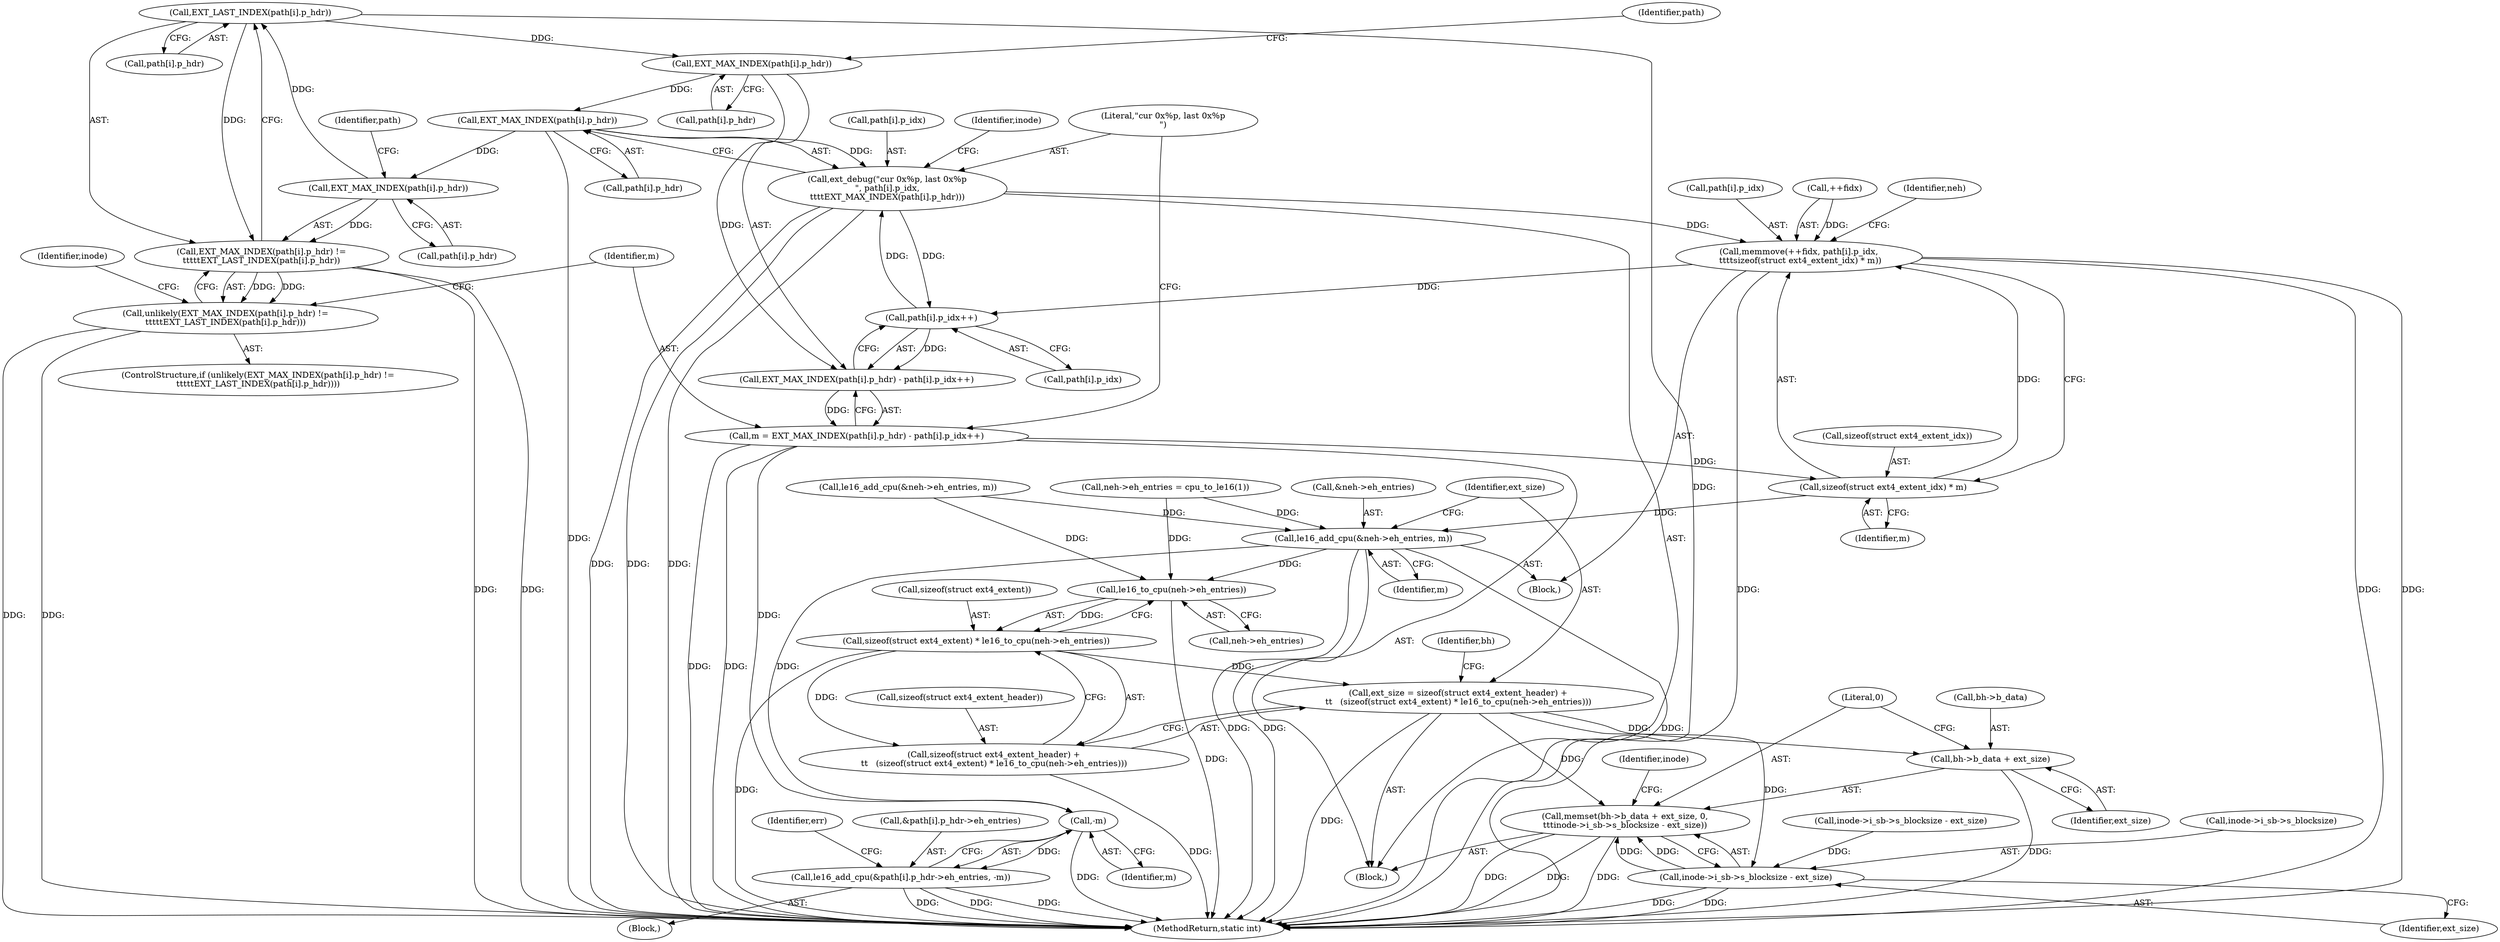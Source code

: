 digraph "0_linux_592acbf16821288ecdc4192c47e3774a4c48bb64_0@array" {
"1000649" [label="(Call,EXT_LAST_INDEX(path[i].p_hdr))"];
"1000643" [label="(Call,EXT_MAX_INDEX(path[i].p_hdr))"];
"1000694" [label="(Call,EXT_MAX_INDEX(path[i].p_hdr))"];
"1000675" [label="(Call,EXT_MAX_INDEX(path[i].p_hdr))"];
"1000649" [label="(Call,EXT_LAST_INDEX(path[i].p_hdr))"];
"1000642" [label="(Call,EXT_MAX_INDEX(path[i].p_hdr) !=\n\t\t\t\t\tEXT_LAST_INDEX(path[i].p_hdr))"];
"1000641" [label="(Call,unlikely(EXT_MAX_INDEX(path[i].p_hdr) !=\n\t\t\t\t\tEXT_LAST_INDEX(path[i].p_hdr)))"];
"1000674" [label="(Call,EXT_MAX_INDEX(path[i].p_hdr) - path[i].p_idx++)"];
"1000672" [label="(Call,m = EXT_MAX_INDEX(path[i].p_hdr) - path[i].p_idx++)"];
"1000716" [label="(Call,sizeof(struct ext4_extent_idx) * m)"];
"1000708" [label="(Call,memmove(++fidx, path[i].p_idx,\n \t\t\t\tsizeof(struct ext4_extent_idx) * m))"];
"1000681" [label="(Call,path[i].p_idx++)"];
"1000687" [label="(Call,ext_debug(\"cur 0x%p, last 0x%p\n\", path[i].p_idx,\n\t\t\t\tEXT_MAX_INDEX(path[i].p_hdr)))"];
"1000720" [label="(Call,le16_add_cpu(&neh->eh_entries, m))"];
"1000734" [label="(Call,le16_to_cpu(neh->eh_entries))"];
"1000731" [label="(Call,sizeof(struct ext4_extent) * le16_to_cpu(neh->eh_entries))"];
"1000726" [label="(Call,ext_size = sizeof(struct ext4_extent_header) +\n\t\t   (sizeof(struct ext4_extent) * le16_to_cpu(neh->eh_entries)))"];
"1000738" [label="(Call,memset(bh->b_data + ext_size, 0,\n\t\t\tinode->i_sb->s_blocksize - ext_size))"];
"1000739" [label="(Call,bh->b_data + ext_size)"];
"1000745" [label="(Call,inode->i_sb->s_blocksize - ext_size)"];
"1000728" [label="(Call,sizeof(struct ext4_extent_header) +\n\t\t   (sizeof(struct ext4_extent) * le16_to_cpu(neh->eh_entries)))"];
"1000796" [label="(Call,-m)"];
"1000787" [label="(Call,le16_add_cpu(&path[i].p_hdr->eh_entries, -m))"];
"1000688" [label="(Literal,\"cur 0x%p, last 0x%p\n\")"];
"1000716" [label="(Call,sizeof(struct ext4_extent_idx) * m)"];
"1000682" [label="(Call,path[i].p_idx)"];
"1000707" [label="(Block,)"];
"1000694" [label="(Call,EXT_MAX_INDEX(path[i].p_hdr))"];
"1000641" [label="(Call,unlikely(EXT_MAX_INDEX(path[i].p_hdr) !=\n\t\t\t\t\tEXT_LAST_INDEX(path[i].p_hdr)))"];
"1000649" [label="(Call,EXT_LAST_INDEX(path[i].p_hdr))"];
"1000720" [label="(Call,le16_add_cpu(&neh->eh_entries, m))"];
"1000673" [label="(Identifier,m)"];
"1000741" [label="(Identifier,bh)"];
"1000684" [label="(Identifier,path)"];
"1000553" [label="(Block,)"];
"1000740" [label="(Call,bh->b_data)"];
"1000644" [label="(Call,path[i].p_hdr)"];
"1000674" [label="(Call,EXT_MAX_INDEX(path[i].p_hdr) - path[i].p_idx++)"];
"1000745" [label="(Call,inode->i_sb->s_blocksize - ext_size)"];
"1000753" [label="(Identifier,inode)"];
"1000642" [label="(Call,EXT_MAX_INDEX(path[i].p_hdr) !=\n\t\t\t\t\tEXT_LAST_INDEX(path[i].p_hdr))"];
"1000640" [label="(ControlStructure,if (unlikely(EXT_MAX_INDEX(path[i].p_hdr) !=\n\t\t\t\t\tEXT_LAST_INDEX(path[i].p_hdr))))"];
"1000788" [label="(Call,&path[i].p_hdr->eh_entries)"];
"1000719" [label="(Identifier,m)"];
"1000594" [label="(Call,neh->eh_entries = cpu_to_le16(1))"];
"1000787" [label="(Call,le16_add_cpu(&path[i].p_hdr->eh_entries, -m))"];
"1000708" [label="(Call,memmove(++fidx, path[i].p_idx,\n \t\t\t\tsizeof(struct ext4_extent_idx) * m))"];
"1000650" [label="(Call,path[i].p_hdr)"];
"1000695" [label="(Call,path[i].p_hdr)"];
"1000734" [label="(Call,le16_to_cpu(neh->eh_entries))"];
"1000711" [label="(Call,path[i].p_idx)"];
"1000723" [label="(Identifier,neh)"];
"1000672" [label="(Call,m = EXT_MAX_INDEX(path[i].p_hdr) - path[i].p_idx++)"];
"1000689" [label="(Call,path[i].p_idx)"];
"1000799" [label="(Identifier,err)"];
"1000728" [label="(Call,sizeof(struct ext4_extent_header) +\n\t\t   (sizeof(struct ext4_extent) * le16_to_cpu(neh->eh_entries)))"];
"1000738" [label="(Call,memset(bh->b_data + ext_size, 0,\n\t\t\tinode->i_sb->s_blocksize - ext_size))"];
"1000727" [label="(Identifier,ext_size)"];
"1000717" [label="(Call,sizeof(struct ext4_extent_idx))"];
"1000687" [label="(Call,ext_debug(\"cur 0x%p, last 0x%p\n\", path[i].p_idx,\n\t\t\t\tEXT_MAX_INDEX(path[i].p_hdr)))"];
"1000709" [label="(Call,++fidx)"];
"1000657" [label="(Identifier,inode)"];
"1000643" [label="(Call,EXT_MAX_INDEX(path[i].p_hdr))"];
"1000731" [label="(Call,sizeof(struct ext4_extent) * le16_to_cpu(neh->eh_entries))"];
"1000739" [label="(Call,bh->b_data + ext_size)"];
"1000743" [label="(Identifier,ext_size)"];
"1000454" [label="(Call,inode->i_sb->s_blocksize - ext_size)"];
"1000865" [label="(MethodReturn,static int)"];
"1000726" [label="(Call,ext_size = sizeof(struct ext4_extent_header) +\n\t\t   (sizeof(struct ext4_extent) * le16_to_cpu(neh->eh_entries)))"];
"1000735" [label="(Call,neh->eh_entries)"];
"1000746" [label="(Call,inode->i_sb->s_blocksize)"];
"1000775" [label="(Block,)"];
"1000701" [label="(Identifier,inode)"];
"1000675" [label="(Call,EXT_MAX_INDEX(path[i].p_hdr))"];
"1000429" [label="(Call,le16_add_cpu(&neh->eh_entries, m))"];
"1000676" [label="(Call,path[i].p_hdr)"];
"1000797" [label="(Identifier,m)"];
"1000751" [label="(Identifier,ext_size)"];
"1000796" [label="(Call,-m)"];
"1000721" [label="(Call,&neh->eh_entries)"];
"1000729" [label="(Call,sizeof(struct ext4_extent_header))"];
"1000652" [label="(Identifier,path)"];
"1000732" [label="(Call,sizeof(struct ext4_extent))"];
"1000744" [label="(Literal,0)"];
"1000725" [label="(Identifier,m)"];
"1000681" [label="(Call,path[i].p_idx++)"];
"1000649" -> "1000642"  [label="AST: "];
"1000649" -> "1000650"  [label="CFG: "];
"1000650" -> "1000649"  [label="AST: "];
"1000642" -> "1000649"  [label="CFG: "];
"1000649" -> "1000865"  [label="DDG: "];
"1000649" -> "1000642"  [label="DDG: "];
"1000643" -> "1000649"  [label="DDG: "];
"1000649" -> "1000675"  [label="DDG: "];
"1000643" -> "1000642"  [label="AST: "];
"1000643" -> "1000644"  [label="CFG: "];
"1000644" -> "1000643"  [label="AST: "];
"1000652" -> "1000643"  [label="CFG: "];
"1000643" -> "1000642"  [label="DDG: "];
"1000694" -> "1000643"  [label="DDG: "];
"1000694" -> "1000687"  [label="AST: "];
"1000694" -> "1000695"  [label="CFG: "];
"1000695" -> "1000694"  [label="AST: "];
"1000687" -> "1000694"  [label="CFG: "];
"1000694" -> "1000865"  [label="DDG: "];
"1000694" -> "1000687"  [label="DDG: "];
"1000675" -> "1000694"  [label="DDG: "];
"1000675" -> "1000674"  [label="AST: "];
"1000675" -> "1000676"  [label="CFG: "];
"1000676" -> "1000675"  [label="AST: "];
"1000684" -> "1000675"  [label="CFG: "];
"1000675" -> "1000674"  [label="DDG: "];
"1000642" -> "1000641"  [label="AST: "];
"1000641" -> "1000642"  [label="CFG: "];
"1000642" -> "1000865"  [label="DDG: "];
"1000642" -> "1000865"  [label="DDG: "];
"1000642" -> "1000641"  [label="DDG: "];
"1000642" -> "1000641"  [label="DDG: "];
"1000641" -> "1000640"  [label="AST: "];
"1000657" -> "1000641"  [label="CFG: "];
"1000673" -> "1000641"  [label="CFG: "];
"1000641" -> "1000865"  [label="DDG: "];
"1000641" -> "1000865"  [label="DDG: "];
"1000674" -> "1000672"  [label="AST: "];
"1000674" -> "1000681"  [label="CFG: "];
"1000681" -> "1000674"  [label="AST: "];
"1000672" -> "1000674"  [label="CFG: "];
"1000674" -> "1000672"  [label="DDG: "];
"1000681" -> "1000674"  [label="DDG: "];
"1000672" -> "1000553"  [label="AST: "];
"1000673" -> "1000672"  [label="AST: "];
"1000688" -> "1000672"  [label="CFG: "];
"1000672" -> "1000865"  [label="DDG: "];
"1000672" -> "1000865"  [label="DDG: "];
"1000672" -> "1000716"  [label="DDG: "];
"1000672" -> "1000796"  [label="DDG: "];
"1000716" -> "1000708"  [label="AST: "];
"1000716" -> "1000719"  [label="CFG: "];
"1000717" -> "1000716"  [label="AST: "];
"1000719" -> "1000716"  [label="AST: "];
"1000708" -> "1000716"  [label="CFG: "];
"1000716" -> "1000708"  [label="DDG: "];
"1000716" -> "1000720"  [label="DDG: "];
"1000708" -> "1000707"  [label="AST: "];
"1000709" -> "1000708"  [label="AST: "];
"1000711" -> "1000708"  [label="AST: "];
"1000723" -> "1000708"  [label="CFG: "];
"1000708" -> "1000865"  [label="DDG: "];
"1000708" -> "1000865"  [label="DDG: "];
"1000708" -> "1000865"  [label="DDG: "];
"1000708" -> "1000681"  [label="DDG: "];
"1000709" -> "1000708"  [label="DDG: "];
"1000687" -> "1000708"  [label="DDG: "];
"1000681" -> "1000682"  [label="CFG: "];
"1000682" -> "1000681"  [label="AST: "];
"1000687" -> "1000681"  [label="DDG: "];
"1000681" -> "1000687"  [label="DDG: "];
"1000687" -> "1000553"  [label="AST: "];
"1000688" -> "1000687"  [label="AST: "];
"1000689" -> "1000687"  [label="AST: "];
"1000701" -> "1000687"  [label="CFG: "];
"1000687" -> "1000865"  [label="DDG: "];
"1000687" -> "1000865"  [label="DDG: "];
"1000687" -> "1000865"  [label="DDG: "];
"1000720" -> "1000707"  [label="AST: "];
"1000720" -> "1000725"  [label="CFG: "];
"1000721" -> "1000720"  [label="AST: "];
"1000725" -> "1000720"  [label="AST: "];
"1000727" -> "1000720"  [label="CFG: "];
"1000720" -> "1000865"  [label="DDG: "];
"1000720" -> "1000865"  [label="DDG: "];
"1000720" -> "1000865"  [label="DDG: "];
"1000594" -> "1000720"  [label="DDG: "];
"1000429" -> "1000720"  [label="DDG: "];
"1000720" -> "1000734"  [label="DDG: "];
"1000720" -> "1000796"  [label="DDG: "];
"1000734" -> "1000731"  [label="AST: "];
"1000734" -> "1000735"  [label="CFG: "];
"1000735" -> "1000734"  [label="AST: "];
"1000731" -> "1000734"  [label="CFG: "];
"1000734" -> "1000865"  [label="DDG: "];
"1000734" -> "1000731"  [label="DDG: "];
"1000594" -> "1000734"  [label="DDG: "];
"1000429" -> "1000734"  [label="DDG: "];
"1000731" -> "1000728"  [label="AST: "];
"1000732" -> "1000731"  [label="AST: "];
"1000728" -> "1000731"  [label="CFG: "];
"1000731" -> "1000865"  [label="DDG: "];
"1000731" -> "1000726"  [label="DDG: "];
"1000731" -> "1000728"  [label="DDG: "];
"1000726" -> "1000553"  [label="AST: "];
"1000726" -> "1000728"  [label="CFG: "];
"1000727" -> "1000726"  [label="AST: "];
"1000728" -> "1000726"  [label="AST: "];
"1000741" -> "1000726"  [label="CFG: "];
"1000726" -> "1000865"  [label="DDG: "];
"1000726" -> "1000738"  [label="DDG: "];
"1000726" -> "1000739"  [label="DDG: "];
"1000726" -> "1000745"  [label="DDG: "];
"1000738" -> "1000553"  [label="AST: "];
"1000738" -> "1000745"  [label="CFG: "];
"1000739" -> "1000738"  [label="AST: "];
"1000744" -> "1000738"  [label="AST: "];
"1000745" -> "1000738"  [label="AST: "];
"1000753" -> "1000738"  [label="CFG: "];
"1000738" -> "1000865"  [label="DDG: "];
"1000738" -> "1000865"  [label="DDG: "];
"1000738" -> "1000865"  [label="DDG: "];
"1000745" -> "1000738"  [label="DDG: "];
"1000745" -> "1000738"  [label="DDG: "];
"1000739" -> "1000743"  [label="CFG: "];
"1000740" -> "1000739"  [label="AST: "];
"1000743" -> "1000739"  [label="AST: "];
"1000744" -> "1000739"  [label="CFG: "];
"1000739" -> "1000865"  [label="DDG: "];
"1000745" -> "1000751"  [label="CFG: "];
"1000746" -> "1000745"  [label="AST: "];
"1000751" -> "1000745"  [label="AST: "];
"1000745" -> "1000865"  [label="DDG: "];
"1000745" -> "1000865"  [label="DDG: "];
"1000454" -> "1000745"  [label="DDG: "];
"1000729" -> "1000728"  [label="AST: "];
"1000728" -> "1000865"  [label="DDG: "];
"1000796" -> "1000787"  [label="AST: "];
"1000796" -> "1000797"  [label="CFG: "];
"1000797" -> "1000796"  [label="AST: "];
"1000787" -> "1000796"  [label="CFG: "];
"1000796" -> "1000865"  [label="DDG: "];
"1000796" -> "1000787"  [label="DDG: "];
"1000787" -> "1000775"  [label="AST: "];
"1000788" -> "1000787"  [label="AST: "];
"1000799" -> "1000787"  [label="CFG: "];
"1000787" -> "1000865"  [label="DDG: "];
"1000787" -> "1000865"  [label="DDG: "];
"1000787" -> "1000865"  [label="DDG: "];
}
